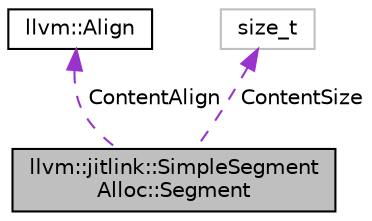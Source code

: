 digraph "llvm::jitlink::SimpleSegmentAlloc::Segment"
{
 // LATEX_PDF_SIZE
  bgcolor="transparent";
  edge [fontname="Helvetica",fontsize="10",labelfontname="Helvetica",labelfontsize="10"];
  node [fontname="Helvetica",fontsize="10",shape=record];
  Node1 [label="llvm::jitlink::SimpleSegment\lAlloc::Segment",height=0.2,width=0.4,color="black", fillcolor="grey75", style="filled", fontcolor="black",tooltip="Describes a segment to be allocated."];
  Node2 -> Node1 [dir="back",color="darkorchid3",fontsize="10",style="dashed",label=" ContentAlign" ,fontname="Helvetica"];
  Node2 [label="llvm::Align",height=0.2,width=0.4,color="black",URL="$structllvm_1_1Align.html",tooltip="This struct is a compact representation of a valid (non-zero power of two) alignment."];
  Node3 -> Node1 [dir="back",color="darkorchid3",fontsize="10",style="dashed",label=" ContentSize" ,fontname="Helvetica"];
  Node3 [label="size_t",height=0.2,width=0.4,color="grey75",tooltip=" "];
}
